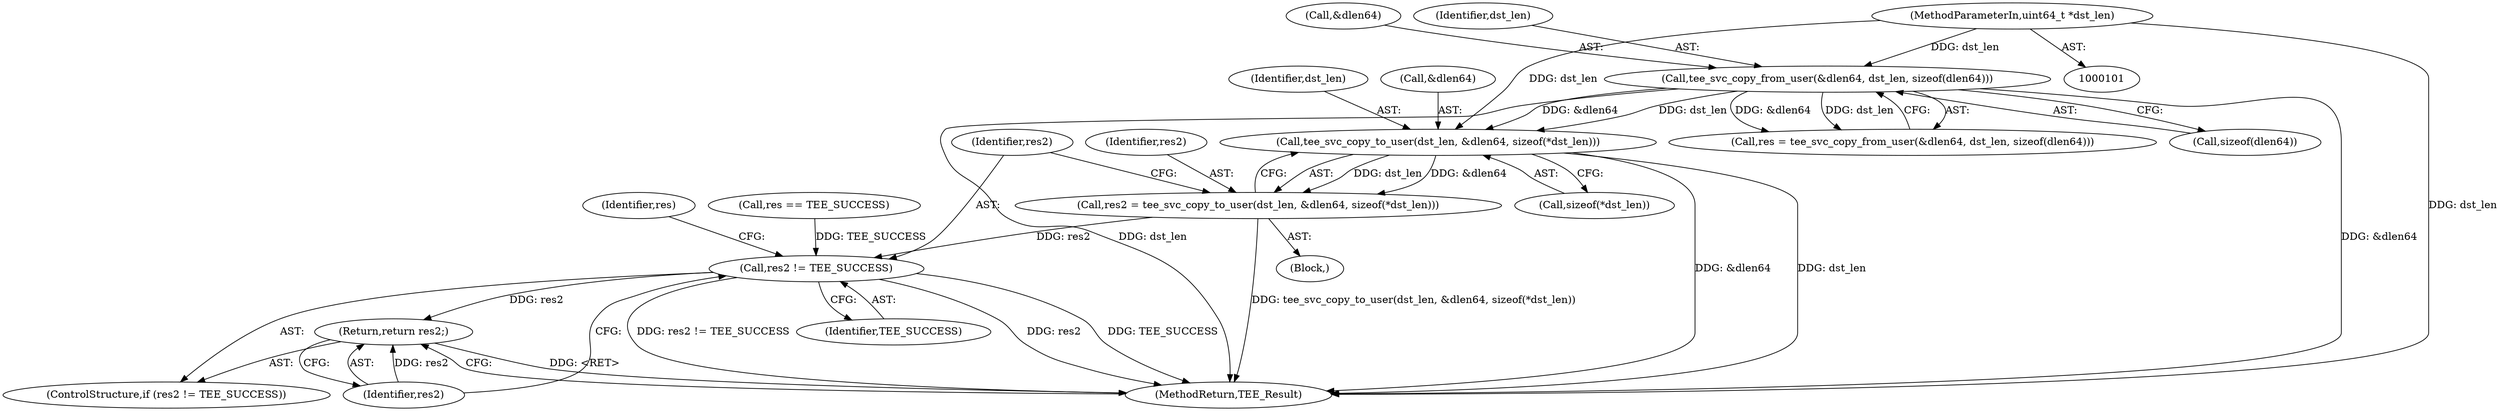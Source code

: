 digraph "0_optee_os_70697bf3c5dc3d201341b01a1a8e5bc6d2fb48f8@API" {
"1000534" [label="(Call,tee_svc_copy_to_user(dst_len, &dlen64, sizeof(*dst_len)))"];
"1000181" [label="(Call,tee_svc_copy_from_user(&dlen64, dst_len, sizeof(dlen64)))"];
"1000108" [label="(MethodParameterIn,uint64_t *dst_len)"];
"1000532" [label="(Call,res2 = tee_svc_copy_to_user(dst_len, &dlen64, sizeof(*dst_len)))"];
"1000542" [label="(Call,res2 != TEE_SUCCESS)"];
"1000545" [label="(Return,return res2;)"];
"1000541" [label="(ControlStructure,if (res2 != TEE_SUCCESS))"];
"1000179" [label="(Call,res = tee_svc_copy_from_user(&dlen64, dst_len, sizeof(dlen64)))"];
"1000532" [label="(Call,res2 = tee_svc_copy_to_user(dst_len, &dlen64, sizeof(*dst_len)))"];
"1000534" [label="(Call,tee_svc_copy_to_user(dst_len, &dlen64, sizeof(*dst_len)))"];
"1000181" [label="(Call,tee_svc_copy_from_user(&dlen64, dst_len, sizeof(dlen64)))"];
"1000544" [label="(Identifier,TEE_SUCCESS)"];
"1000549" [label="(MethodReturn,TEE_Result)"];
"1000533" [label="(Identifier,res2)"];
"1000521" [label="(Call,res == TEE_SUCCESS)"];
"1000527" [label="(Block,)"];
"1000185" [label="(Call,sizeof(dlen64))"];
"1000543" [label="(Identifier,res2)"];
"1000545" [label="(Return,return res2;)"];
"1000535" [label="(Identifier,dst_len)"];
"1000542" [label="(Call,res2 != TEE_SUCCESS)"];
"1000538" [label="(Call,sizeof(*dst_len))"];
"1000108" [label="(MethodParameterIn,uint64_t *dst_len)"];
"1000546" [label="(Identifier,res2)"];
"1000536" [label="(Call,&dlen64)"];
"1000182" [label="(Call,&dlen64)"];
"1000548" [label="(Identifier,res)"];
"1000184" [label="(Identifier,dst_len)"];
"1000534" -> "1000532"  [label="AST: "];
"1000534" -> "1000538"  [label="CFG: "];
"1000535" -> "1000534"  [label="AST: "];
"1000536" -> "1000534"  [label="AST: "];
"1000538" -> "1000534"  [label="AST: "];
"1000532" -> "1000534"  [label="CFG: "];
"1000534" -> "1000549"  [label="DDG: &dlen64"];
"1000534" -> "1000549"  [label="DDG: dst_len"];
"1000534" -> "1000532"  [label="DDG: dst_len"];
"1000534" -> "1000532"  [label="DDG: &dlen64"];
"1000181" -> "1000534"  [label="DDG: dst_len"];
"1000181" -> "1000534"  [label="DDG: &dlen64"];
"1000108" -> "1000534"  [label="DDG: dst_len"];
"1000181" -> "1000179"  [label="AST: "];
"1000181" -> "1000185"  [label="CFG: "];
"1000182" -> "1000181"  [label="AST: "];
"1000184" -> "1000181"  [label="AST: "];
"1000185" -> "1000181"  [label="AST: "];
"1000179" -> "1000181"  [label="CFG: "];
"1000181" -> "1000549"  [label="DDG: &dlen64"];
"1000181" -> "1000549"  [label="DDG: dst_len"];
"1000181" -> "1000179"  [label="DDG: &dlen64"];
"1000181" -> "1000179"  [label="DDG: dst_len"];
"1000108" -> "1000181"  [label="DDG: dst_len"];
"1000108" -> "1000101"  [label="AST: "];
"1000108" -> "1000549"  [label="DDG: dst_len"];
"1000532" -> "1000527"  [label="AST: "];
"1000533" -> "1000532"  [label="AST: "];
"1000543" -> "1000532"  [label="CFG: "];
"1000532" -> "1000549"  [label="DDG: tee_svc_copy_to_user(dst_len, &dlen64, sizeof(*dst_len))"];
"1000532" -> "1000542"  [label="DDG: res2"];
"1000542" -> "1000541"  [label="AST: "];
"1000542" -> "1000544"  [label="CFG: "];
"1000543" -> "1000542"  [label="AST: "];
"1000544" -> "1000542"  [label="AST: "];
"1000546" -> "1000542"  [label="CFG: "];
"1000548" -> "1000542"  [label="CFG: "];
"1000542" -> "1000549"  [label="DDG: res2 != TEE_SUCCESS"];
"1000542" -> "1000549"  [label="DDG: res2"];
"1000542" -> "1000549"  [label="DDG: TEE_SUCCESS"];
"1000521" -> "1000542"  [label="DDG: TEE_SUCCESS"];
"1000542" -> "1000545"  [label="DDG: res2"];
"1000545" -> "1000541"  [label="AST: "];
"1000545" -> "1000546"  [label="CFG: "];
"1000546" -> "1000545"  [label="AST: "];
"1000549" -> "1000545"  [label="CFG: "];
"1000545" -> "1000549"  [label="DDG: <RET>"];
"1000546" -> "1000545"  [label="DDG: res2"];
}
